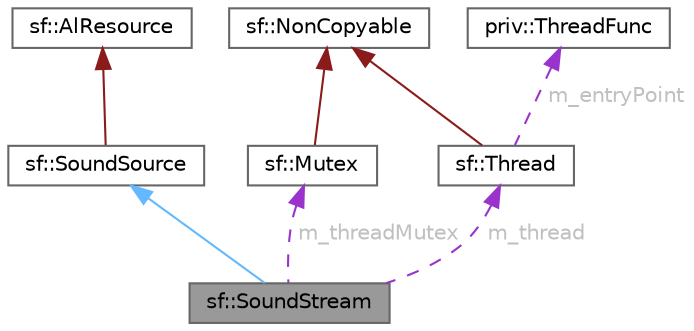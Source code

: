 digraph "sf::SoundStream"
{
 // INTERACTIVE_SVG=YES
 // LATEX_PDF_SIZE
  bgcolor="transparent";
  edge [fontname=Helvetica,fontsize=10,labelfontname=Helvetica,labelfontsize=10];
  node [fontname=Helvetica,fontsize=10,shape=box,height=0.2,width=0.4];
  Node1 [id="Node000001",label="sf::SoundStream",height=0.2,width=0.4,color="gray40", fillcolor="grey60", style="filled", fontcolor="black",tooltip="Abstract base class for streamed audio sources."];
  Node2 -> Node1 [id="edge8_Node000001_Node000002",dir="back",color="steelblue1",style="solid",tooltip=" "];
  Node2 [id="Node000002",label="sf::SoundSource",height=0.2,width=0.4,color="gray40", fillcolor="white", style="filled",URL="$a01665.html",tooltip="Base class defining a sound's properties."];
  Node3 -> Node2 [id="edge9_Node000002_Node000003",dir="back",color="firebrick4",style="solid",tooltip=" "];
  Node3 [id="Node000003",label="sf::AlResource",height=0.2,width=0.4,color="gray40", fillcolor="white", style="filled",URL="$a01601.html",tooltip="Base class for classes that require an OpenAL context."];
  Node4 -> Node1 [id="edge10_Node000001_Node000004",dir="back",color="darkorchid3",style="dashed",tooltip=" ",label=" m_thread",fontcolor="grey" ];
  Node4 [id="Node000004",label="sf::Thread",height=0.2,width=0.4,color="gray40", fillcolor="white", style="filled",URL="$a01905.html",tooltip="Utility class to manipulate threads."];
  Node5 -> Node4 [id="edge11_Node000004_Node000005",dir="back",color="firebrick4",style="solid",tooltip=" "];
  Node5 [id="Node000005",label="sf::NonCopyable",height=0.2,width=0.4,color="gray40", fillcolor="white", style="filled",URL="$a01897.html",tooltip="Utility class that makes any derived class non-copyable."];
  Node6 -> Node4 [id="edge12_Node000004_Node000006",dir="back",color="darkorchid3",style="dashed",tooltip=" ",label=" m_entryPoint",fontcolor="grey" ];
  Node6 [id="Node000006",label="priv::ThreadFunc",height=0.2,width=0.4,color="gray40", fillcolor="white", style="filled",URL="$a01909.html",tooltip=" "];
  Node7 -> Node1 [id="edge13_Node000001_Node000007",dir="back",color="darkorchid3",style="dashed",tooltip=" ",label=" m_threadMutex",fontcolor="grey" ];
  Node7 [id="Node000007",label="sf::Mutex",height=0.2,width=0.4,color="gray40", fillcolor="white", style="filled",URL="$a01893.html",tooltip="Blocks concurrent access to shared resources from multiple threads."];
  Node5 -> Node7 [id="edge14_Node000007_Node000005",dir="back",color="firebrick4",style="solid",tooltip=" "];
}
